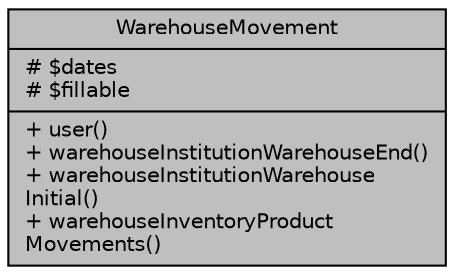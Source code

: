 digraph "WarehouseMovement"
{
 // LATEX_PDF_SIZE
  bgcolor="transparent";
  edge [fontname="Helvetica",fontsize="10",labelfontname="Helvetica",labelfontsize="10"];
  node [fontname="Helvetica",fontsize="10",shape=record];
  Node1 [label="{WarehouseMovement\n|# $dates\l# $fillable\l|+ user()\l+ warehouseInstitutionWarehouseEnd()\l+ warehouseInstitutionWarehouse\lInitial()\l+ warehouseInventoryProduct\lMovements()\l}",height=0.2,width=0.4,color="black", fillcolor="grey75", style="filled", fontcolor="black",tooltip="Datos de los movimientos de almacén."];
}
